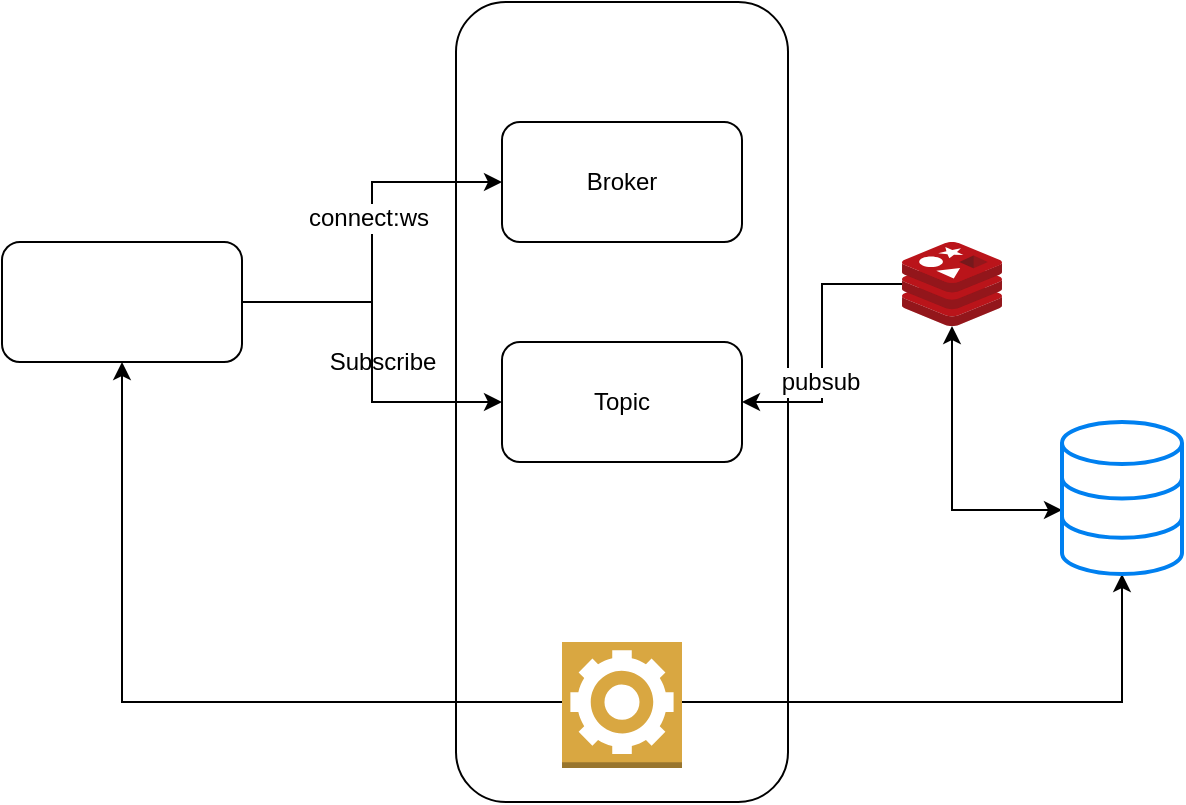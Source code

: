 <mxfile version="12.1.9" type="device" pages="1"><diagram id="Ht1M8jgEwFfnCIfOTk4-" name="Page-1"><mxGraphModel dx="932" dy="479" grid="1" gridSize="10" guides="1" tooltips="1" connect="1" arrows="1" fold="1" page="1" pageScale="1" pageWidth="1169" pageHeight="827" math="0" shadow="0"><root><mxCell id="0"/><mxCell id="1" parent="0"/><mxCell id="II5ThCYRze12o_nvhNBw-15" value="" style="rounded=1;whiteSpace=wrap;html=1;" vertex="1" parent="1"><mxGeometry x="447" y="150" width="166" height="400" as="geometry"/></mxCell><mxCell id="II5ThCYRze12o_nvhNBw-3" value="" style="edgeStyle=orthogonalEdgeStyle;rounded=0;orthogonalLoop=1;jettySize=auto;html=1;" edge="1" parent="1" source="II5ThCYRze12o_nvhNBw-1" target="II5ThCYRze12o_nvhNBw-2"><mxGeometry relative="1" as="geometry"/></mxCell><mxCell id="II5ThCYRze12o_nvhNBw-5" value="Subscribe" style="text;html=1;resizable=0;points=[];align=center;verticalAlign=middle;labelBackgroundColor=#ffffff;" vertex="1" connectable="0" parent="II5ThCYRze12o_nvhNBw-3"><mxGeometry x="-0.316" y="4" relative="1" as="geometry"><mxPoint x="9" y="30" as="offset"/></mxGeometry></mxCell><mxCell id="II5ThCYRze12o_nvhNBw-7" value="connect:ws" style="text;html=1;resizable=0;points=[];align=center;verticalAlign=middle;labelBackgroundColor=#ffffff;" vertex="1" connectable="0" parent="II5ThCYRze12o_nvhNBw-3"><mxGeometry x="0.126" y="2" relative="1" as="geometry"><mxPoint as="offset"/></mxGeometry></mxCell><mxCell id="II5ThCYRze12o_nvhNBw-6" style="edgeStyle=orthogonalEdgeStyle;rounded=0;orthogonalLoop=1;jettySize=auto;html=1;entryX=0;entryY=0.5;entryDx=0;entryDy=0;" edge="1" parent="1" source="II5ThCYRze12o_nvhNBw-1" target="II5ThCYRze12o_nvhNBw-8"><mxGeometry relative="1" as="geometry"><mxPoint x="420" y="400" as="targetPoint"/></mxGeometry></mxCell><mxCell id="II5ThCYRze12o_nvhNBw-14" value="" style="edgeStyle=orthogonalEdgeStyle;rounded=0;orthogonalLoop=1;jettySize=auto;html=1;startArrow=classic;startFill=1;" edge="1" parent="1" source="II5ThCYRze12o_nvhNBw-1" target="II5ThCYRze12o_nvhNBw-12"><mxGeometry relative="1" as="geometry"><mxPoint x="280" y="410" as="targetPoint"/><Array as="points"><mxPoint x="280" y="500"/><mxPoint x="780" y="500"/></Array></mxGeometry></mxCell><mxCell id="II5ThCYRze12o_nvhNBw-1" value="" style="rounded=1;whiteSpace=wrap;html=1;" vertex="1" parent="1"><mxGeometry x="220" y="270" width="120" height="60" as="geometry"/></mxCell><mxCell id="II5ThCYRze12o_nvhNBw-2" value="Broker" style="rounded=1;whiteSpace=wrap;html=1;" vertex="1" parent="1"><mxGeometry x="470" y="210" width="120" height="60" as="geometry"/></mxCell><mxCell id="II5ThCYRze12o_nvhNBw-4" value="" style="shape=image;html=1;verticalAlign=top;verticalLabelPosition=bottom;labelBackgroundColor=#ffffff;imageAspect=0;aspect=fixed;image=https://cdn4.iconfinder.com/data/icons/logos-3/600/React.js_logo-128.png" vertex="1" parent="1"><mxGeometry x="250" y="270" width="60" height="60" as="geometry"/></mxCell><mxCell id="II5ThCYRze12o_nvhNBw-8" value="Topic" style="rounded=1;whiteSpace=wrap;html=1;" vertex="1" parent="1"><mxGeometry x="470" y="320" width="120" height="60" as="geometry"/></mxCell><mxCell id="II5ThCYRze12o_nvhNBw-10" style="edgeStyle=orthogonalEdgeStyle;rounded=0;orthogonalLoop=1;jettySize=auto;html=1;entryX=1;entryY=0.5;entryDx=0;entryDy=0;" edge="1" parent="1" source="II5ThCYRze12o_nvhNBw-9" target="II5ThCYRze12o_nvhNBw-8"><mxGeometry relative="1" as="geometry"/></mxCell><mxCell id="II5ThCYRze12o_nvhNBw-11" value="pubsub" style="text;html=1;resizable=0;points=[];align=center;verticalAlign=middle;labelBackgroundColor=#ffffff;" vertex="1" connectable="0" parent="II5ThCYRze12o_nvhNBw-10"><mxGeometry x="0.277" y="-1" relative="1" as="geometry"><mxPoint as="offset"/></mxGeometry></mxCell><mxCell id="II5ThCYRze12o_nvhNBw-17" style="edgeStyle=orthogonalEdgeStyle;rounded=0;orthogonalLoop=1;jettySize=auto;html=1;entryX=0;entryY=0.579;entryDx=0;entryDy=0;entryPerimeter=0;startArrow=classic;startFill=1;" edge="1" parent="1" source="II5ThCYRze12o_nvhNBw-9" target="II5ThCYRze12o_nvhNBw-12"><mxGeometry relative="1" as="geometry"><Array as="points"><mxPoint x="695" y="404"/></Array></mxGeometry></mxCell><mxCell id="II5ThCYRze12o_nvhNBw-9" value="" style="aspect=fixed;html=1;points=[];align=center;image;fontSize=12;image=img/lib/mscae/Cache_Redis_Product.svg;" vertex="1" parent="1"><mxGeometry x="670" y="270" width="50" height="42" as="geometry"/></mxCell><mxCell id="II5ThCYRze12o_nvhNBw-12" value="" style="html=1;verticalLabelPosition=bottom;align=center;labelBackgroundColor=#ffffff;verticalAlign=top;strokeWidth=2;strokeColor=#0080F0;fillColor=#ffffff;shadow=0;dashed=0;shape=mxgraph.ios7.icons.data;rotation=0;" vertex="1" parent="1"><mxGeometry x="750" y="360" width="60" height="76" as="geometry"/></mxCell><mxCell id="II5ThCYRze12o_nvhNBw-16" value="" style="outlineConnect=0;dashed=0;verticalLabelPosition=bottom;verticalAlign=top;align=center;html=1;shape=mxgraph.aws3.worker;fillColor=#D9A741;gradientColor=none;" vertex="1" parent="1"><mxGeometry x="500" y="470" width="60" height="63" as="geometry"/></mxCell></root></mxGraphModel></diagram></mxfile>